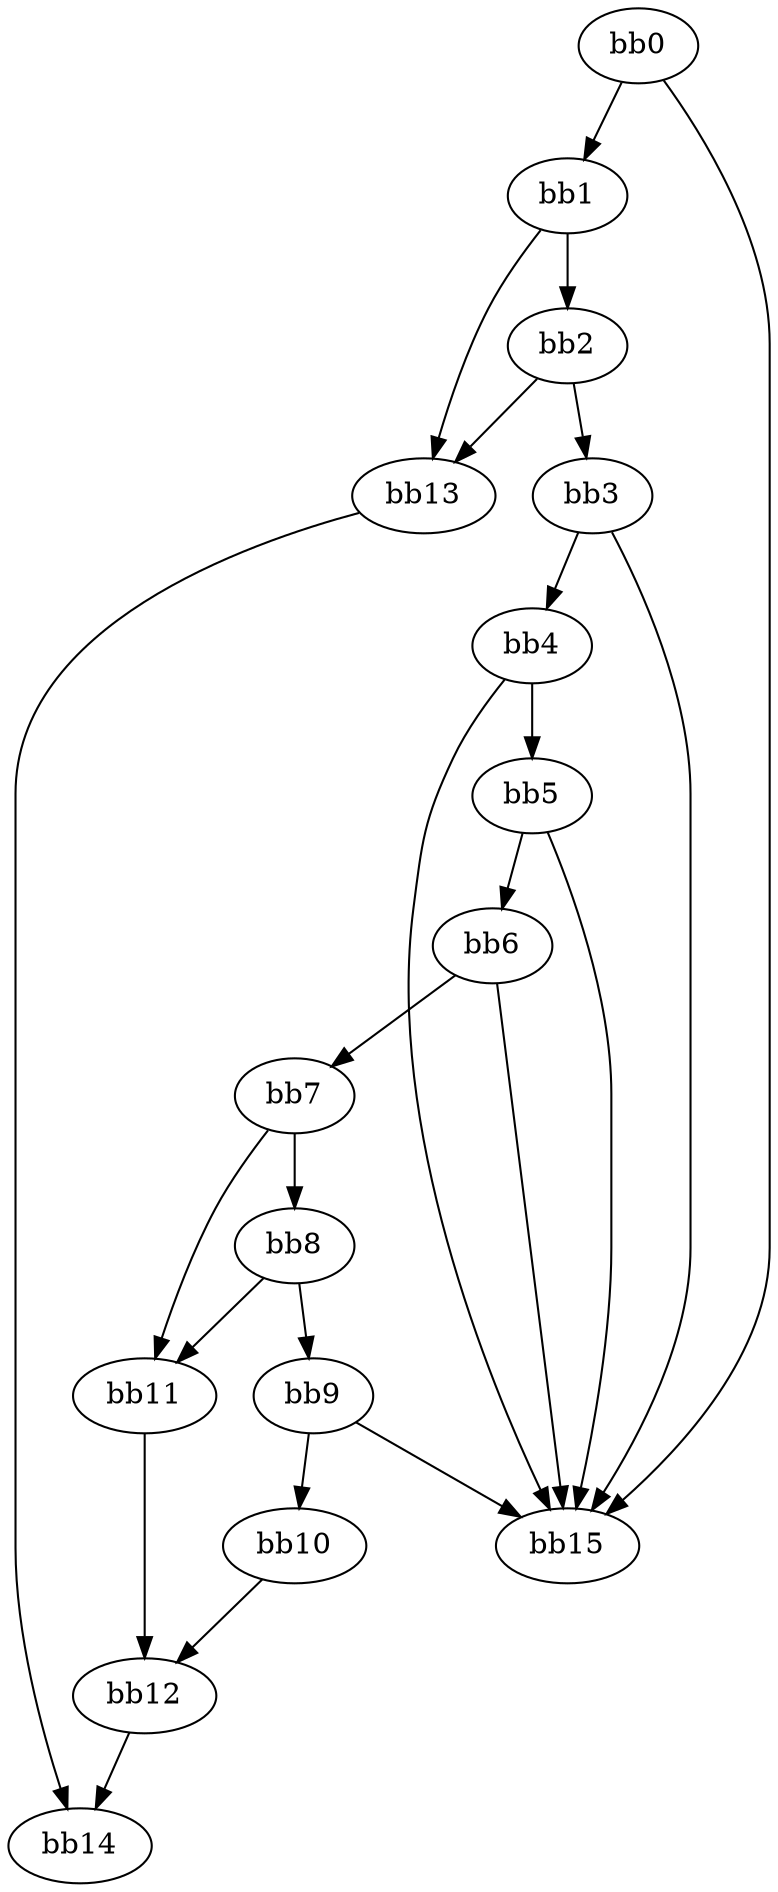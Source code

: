 digraph {
    0 [ label = "bb0\l" ]
    1 [ label = "bb1\l" ]
    2 [ label = "bb2\l" ]
    3 [ label = "bb3\l" ]
    4 [ label = "bb4\l" ]
    5 [ label = "bb5\l" ]
    6 [ label = "bb6\l" ]
    7 [ label = "bb7\l" ]
    8 [ label = "bb8\l" ]
    9 [ label = "bb9\l" ]
    10 [ label = "bb10\l" ]
    11 [ label = "bb11\l" ]
    12 [ label = "bb12\l" ]
    13 [ label = "bb13\l" ]
    14 [ label = "bb14\l" ]
    15 [ label = "bb15\l" ]
    0 -> 1 [ ]
    0 -> 15 [ ]
    1 -> 2 [ ]
    1 -> 13 [ ]
    2 -> 3 [ ]
    2 -> 13 [ ]
    3 -> 4 [ ]
    3 -> 15 [ ]
    4 -> 5 [ ]
    4 -> 15 [ ]
    5 -> 6 [ ]
    5 -> 15 [ ]
    6 -> 7 [ ]
    6 -> 15 [ ]
    7 -> 8 [ ]
    7 -> 11 [ ]
    8 -> 9 [ ]
    8 -> 11 [ ]
    9 -> 10 [ ]
    9 -> 15 [ ]
    10 -> 12 [ ]
    11 -> 12 [ ]
    12 -> 14 [ ]
    13 -> 14 [ ]
}

